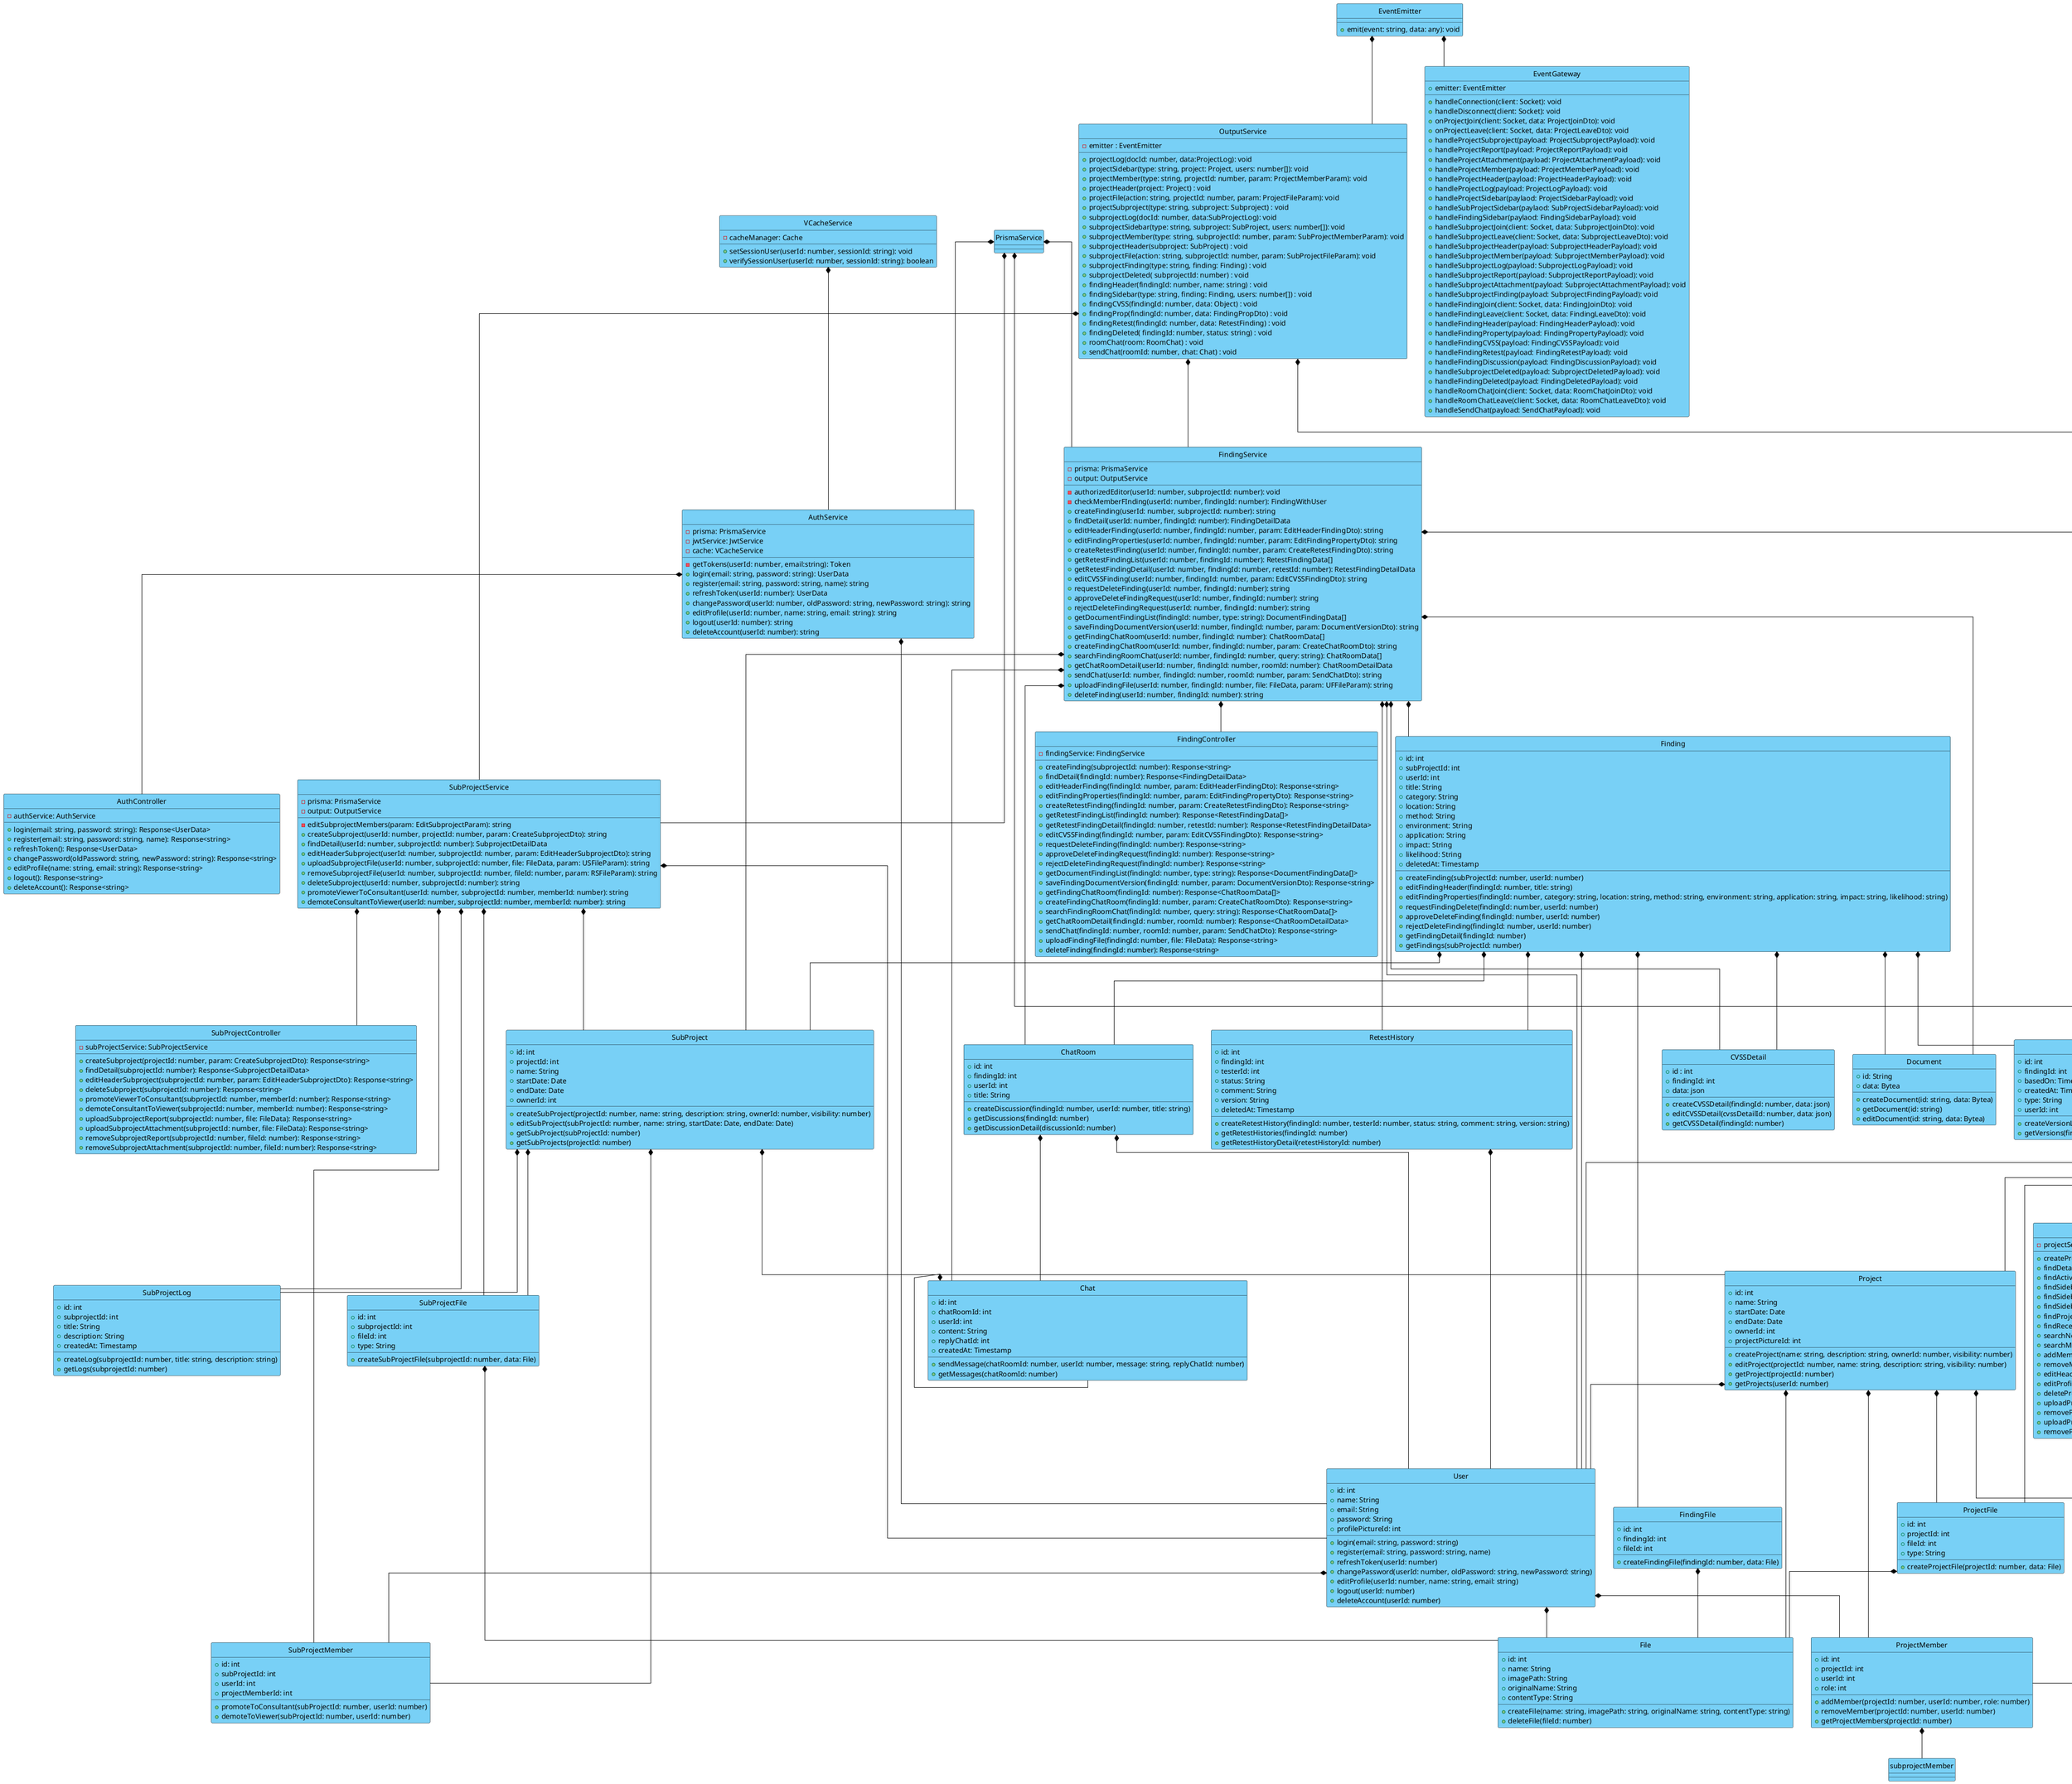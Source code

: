 @startuml
skinparam linetype polyline
skinparam linetype ortho
skinparam class {
BackgroundColor #78D0F6
ArrowColor Black
BorderColor Black
}
hide circle

class PrismaService{
}

class AuthService{
    - prisma: PrismaService
    - jwtService: JwtService
    - cache: VCacheService
    - getTokens(userId: number, email:string): Token  
    + login(email: string, password: string): UserData
    + register(email: string, password: string, name): string
    + refreshToken(userId: number): UserData
    + changePassword(userId: number, oldPassword: string, newPassword: string): string
    + editProfile(userId: number, name: string, email: string): string
    + logout(userId: number): string
    + deleteAccount(userId: number): string
}

class AuthController{
    - authService: AuthService
    + login(email: string, password: string): Response<UserData>
    + register(email: string, password: string, name): Response<string>
    + refreshToken(): Response<UserData>
    + changePassword(oldPassword: string, newPassword: string): Response<string>
    + editProfile(name: string, email: string): Response<string>
    + logout(): Response<string>
    + deleteAccount(): Response<string>
}

class ProjectService{
    - prisma: PrismaService
    - output: OutputService
    + createProject(userId: number, param:CreateProjectDto): string
    + findDetail(id: number, userId: number): ProjectDetailData
    + findActiveProject(userId: number): ProjectData[]
    + findSidebarProject(userId: number): SidebarProjectData[]
    + findSidebarSubproject(userId: number, projectId: number): SidebarSubProjectData[]
    + findSidebarFinding(userId: number, subprojectId: number): SidebarFindingData[]
    + findProjectNotActiveList(userId: number): ProjectData[]
    + findRecentUpdates(userId: number): RecentUpdateData[]
    + searchNewMemberProject(email:stirng, projectId: number) : UserList[]
    + searchMemberForNewProject(email: string, userId: number): UserList[]
    + addMemberToProject(userId: number, projectId: number, adminId: number, role:ProjectRole): string
    + removeMemberFromProject(userId: number, projectId: number, adminId: number): string
    + editHeaderProject(userId: number, projectId: number, param: EditHeaderProjectDto): string
    + editProfileProject(userId: number, projectId: number, file: FileData): string
    + deleteProfileProject(userId: number, projectId: number): string
    + uploadProjectFile(userId: number, projectId: number, file: FileData, param: UPFileParam): string
    + removeProjectFile(userId: number, projectId: number, fileId: number, param: RPFileParam): string
}

class ProjectController{
    - projectService: ProjectService
    + createProject(param:CreateProjectDto): Response<string>
    + findDetail(id: number): Response<ProjectDetailData>
    + findActiveProject(): Response<ProjectData[]>
    + findSidebarProject(): Response<SidebarProjectData[]>
    + findSidebarSubproject( projectId: number): Response<SidebarSubProjectData[]>
    + findSidebarFinding( subprojectId: number): Response<SidebarFindingData[]>
    + findProjectNotActiveList(): Response<ProjectData[]>
    + findRecentUpdates(): Response<RecentUpdateData[]>
    + searchNewMemberProject(email:stirng, projectId: number) : Response<UserList[]>
    + searchMemberForNewProject(email: string): Response<UserList[]>
    + addMemberToProject( projectId: number, member:AddMemberDto): Response<string>
    + removeMemberFromProject( projectId: number, param:RemoveMemberDto): Response<string>
    + editHeaderProject( projectId: number, param: EditHeaderProjectDto): Response<string>
    + editProfileProject( projectId: number, file: FileData): Response<string>
    + deleteProfileProject( projectId: number): Response<string>
    + uploadProjectReport( projectId: number, file: FileData): Response<string>
    + removeProjectReport( projectId: number, fileId: number): Response<string>
    + uploadProjectAttachment( projectId: number, file: FileData): Response<string>
    + removeProjectAttachment( projectId: number, fileId: number): Response<string>
}


class SubProjectService{
    - prisma: PrismaService
    - output: OutputService
    - editSubprojectMembers(param: EditSubprojectParam): string
    + createSubproject(userId: number, projectId: number, param: CreateSubprojectDto): string
    + findDetail(userId: number, subprojectId: number): SubprojectDetailData
    + editHeaderSubproject(userId: number, subprojectId: number, param: EditHeaderSubprojectDto): string   
    + uploadSubprojectFile(userId: number, subprojectId: number, file: FileData, param: USFileParam): string
    + removeSubprojectFile(userId: number, subprojectId: number, fileId: number, param: RSFileParam): string
    + deleteSubproject(userId: number, subprojectId: number): string
    + promoteViewerToConsultant(userId: number, subprojectId: number, memberId: number): string  
    + demoteConsultantToViewer(userId: number, subprojectId: number, memberId: number): string  
}

class SubProjectController{
    - subProjectService: SubProjectService
    + createSubproject(projectId: number, param: CreateSubprojectDto): Response<string>
    + findDetail(subprojectId: number): Response<SubprojectDetailData>
    + editHeaderSubproject(subprojectId: number, param: EditHeaderSubprojectDto): Response<string>
    + deleteSubproject(subprojectId: number): Response<string>
    + promoteViewerToConsultant(subprojectId: number, memberId: number): Response<string>
    + demoteConsultantToViewer(subprojectId: number, memberId: number): Response<string>
    + uploadSubprojectReport(subprojectId: number, file: FileData): Response<string>
    + uploadSubprojectAttachment(subprojectId: number, file: FileData): Response<string>
    + removeSubprojectReport(subprojectId: number, fileId: number): Response<string>
    + removeSubprojectAttachment(subprojectId: number, fileId: number): Response<string>
}


class FindingService{
    - prisma: PrismaService
    - output: OutputService
    - authorizedEditor(userId: number, subprojectId: number): void
    - checkMemberFInding(userId: number, findingId: number): FindingWithUser
    + createFinding(userId: number, subprojectId: number): string
    + findDetail(userId: number, findingId: number): FindingDetailData
    + editHeaderFinding(userId: number, findingId: number, param: EditHeaderFindingDto): string
    + editFindingProperties(userId: number, findingId: number, param: EditFindingPropertyDto): string
    + createRetestFinding(userId: number, findingId: number, param: CreateRetestFindingDto): string
    + getRetestFindingList(userId: number, findingId: number): RetestFindingData[]
    + getRetestFindingDetail(userId: number, findingId: number, retestId: number): RetestFindingDetailData
    + editCVSSFinding(userId: number, findingId: number, param: EditCVSSFindingDto): string
    + requestDeleteFinding(userId: number, findingId: number): string
    + approveDeleteFindingRequest(userId: number, findingId: number): string
    + rejectDeleteFindingRequest(userId: number, findingId: number): string
    + getDocumentFindingList(findingId: number, type: string): DocumentFindingData[]
    + saveFindingDocumentVersion(userId: number, findingId: number, param: DocumentVersionDto): string
    + getFindingChatRoom(userId: number, findingId: number): ChatRoomData[]
    + createFindingChatRoom(userId: number, findingId: number, param: CreateChatRoomDto): string
    + searchFindingRoomChat(userId: number, findingId: number, query: string): ChatRoomData[]
    + getChatRoomDetail(userId: number, findingId: number, roomId: number): ChatRoomDetailData
    + sendChat(userId: number, findingId: number, roomId: number, param: SendChatDto): string
    + uploadFindingFile(userId: number, findingId: number, file: FileData, param: UFFileParam): string
    + deleteFinding(userId: number, findingId: number): string
}


class FindingController{
    - findingService: FindingService
    + createFinding(subprojectId: number): Response<string>
    + findDetail(findingId: number): Response<FindingDetailData>
    + editHeaderFinding(findingId: number, param: EditHeaderFindingDto): Response<string>
    + editFindingProperties(findingId: number, param: EditFindingPropertyDto): Response<string>
    + createRetestFinding(findingId: number, param: CreateRetestFindingDto): Response<string>
    + getRetestFindingList(findingId: number): Response<RetestFindingData[]>
    + getRetestFindingDetail(findingId: number, retestId: number): Response<RetestFindingDetailData>
    + editCVSSFinding(findingId: number, param: EditCVSSFindingDto): Response<string>
    + requestDeleteFinding(findingId: number): Response<string>
    + approveDeleteFindingRequest(findingId: number): Response<string>
    + rejectDeleteFindingRequest(findingId: number): Response<string>
    + getDocumentFindingList(findingId: number, type: string): Response<DocumentFindingData[]>
    + saveFindingDocumentVersion(findingId: number, param: DocumentVersionDto): Response<string>
    + getFindingChatRoom(findingId: number): Response<ChatRoomData[]>
    + createFindingChatRoom(findingId: number, param: CreateChatRoomDto): Response<string>
    + searchFindingRoomChat(findingId: number, query: string): Response<ChatRoomData[]>
    + getChatRoomDetail(findingId: number, roomId: number): Response<ChatRoomDetailData>
    + sendChat(findingId: number, roomId: number, param: SendChatDto): Response<string>
    + uploadFindingFile(findingId: number, file: FileData): Response<string>
    + deleteFinding(findingId: number): Response<string>
}


class OutputService{
    - emitter : EventEmitter
    + projectLog(docId: number, data:ProjectLog): void
    + projectSidebar(type: string, project: Project, users: number[]): void
    + projectMember(type: string, projectId: number, param: ProjectMemberParam): void
    + projectHeader(project: Project) : void
    + projectFile(action: string, projectId: number, param: ProjectFileParam): void
    + projectSubproject(type: string, subproject: Subproject) : void
    + subprojectLog(docId: number, data:SubProjectLog): void
    + subprojectSidebar(type: string, subproject: SubProject, users: number[]): void
    + subprojectMember(type: string, subprojectId: number, param: SubProjectMemberParam): void
    + subprojectHeader(subproject: SubProject) : void
    + subprojectFile(action: string, subprojectId: number, param: SubProjectFileParam): void
    + subprojectFinding(type: string, finding: Finding) : void
    + subprojectDeleted( subprojectId: number) : void
    + findingHeader(findingId: number, name: string) : void
    + findingSidebar(type: string, finding: Finding, users: number[]) : void
    + findingCVSS(findingId: number, data: Object) : void
    + findingProp(findingId: number, data: FindingPropDto) : void
    + findingRetest(findingId: number, data: RetestFinding) : void
    + findingDeleted( findingId: number, status: string) : void
    + roomChat(room: RoomChat) : void
    + sendChat(roomId: number, chat: Chat) : void

}

class EventGateway{
    + emitter: EventEmitter
    + handleConnection(client: Socket): void
    + handleDisconnect(client: Socket): void
    + onProjectJoin(client: Socket, data: ProjectJoinDto): void
    + onProjectLeave(client: Socket, data: ProjectLeaveDto): void
    + handleProjectSubproject(payload: ProjectSubprojectPayload): void
    + handleProjectReport(payload: ProjectReportPayload): void
    + handleProjectAttachment(payload: ProjectAttachmentPayload): void
    + handleProjectMember(payload: ProjectMemberPayload): void
    + handleProjectHeader(payload: ProjectHeaderPayload): void
    + handleProjectLog(payload: ProjectLogPayload): void
    + handleProjectSidebar(paylaod: ProjectSidebarPayload): void
    + handleSubProjectSidebar(paylaod: SubProjectSidebarPayload): void
    + handleFindingSidebar(paylaod: FindingSidebarPayload): void
    + handleSubprojectJoin(client: Socket, data: SubprojectJoinDto): void
    + handleSubprojectLeave(client: Socket, data: SubprojectLeaveDto): void
    + handleSubprojectHeader(payload: SubprojectHeaderPayload): void
    + handleSubprojectMember(payload: SubprojectMemberPayload): void
    + handleSubprojectLog(payload: SubprojectLogPayload): void
    + handleSubprojectReport(payload: SubprojectReportPayload): void
    + handleSubprojectAttachment(payload: SubprojectAttachmentPayload): void
    + handleSubprojectFinding(payload: SubprojectFindingPayload): void
    + handleFindingJoin(client: Socket, data: FindingJoinDto): void
    + handleFindingLeave(client: Socket, data: FindingLeaveDto): void
    + handleFindingHeader(payload: FindingHeaderPayload): void
    + handleFindingProperty(payload: FindingPropertyPayload): void
    + handleFindingCVSS(payload: FindingCVSSPayload): void
    + handleFindingRetest(payload: FindingRetestPayload): void
    + handleFindingDiscussion(payload: FindingDiscussionPayload): void
    + handleSubprojectDeleted(payload: SubprojectDeletedPayload): void
    + handleFindingDeleted(payload: FindingDeletedPayload): void
    + handleRoomChatJoin(client: Socket, data: RoomChatJoinDto): void
    + handleRoomChatLeave(client: Socket, data: RoomChatLeaveDto): void
    + handleSendChat(payload: SendChatPayload): void


    
}

class VCacheService{
    - cacheManager: Cache
    + setSessionUser(userId: number, sessionId: string): void
    + verifySessionUser(userId: number, sessionId: string): boolean
}

class EventEmitter{
    + emit(event: string, data: any): void
}

class User{
    +id: int
    +name: String
    +email: String
    +password: String
    +profilePictureId: int
    + login(email: string, password: string)
    + register(email: string, password: string, name)
    + refreshToken(userId: number)
    + changePassword(userId: number, oldPassword: string, newPassword: string)
    + editProfile(userId: number, name: string, email: string)
    + logout(userId: number)
    + deleteAccount(userId: number)
}


class ProjectMember{
    +id: int 
    +projectId: int 
    +userId: int 
    +role: int 
    + addMember(projectId: number, userId: number, role: number)
    + removeMember(projectId: number, userId: number)
    + getProjectMembers(projectId: number)
}

class Project{
    + id: int 
    + name: String 
    + startDate: Date 
    + endDate: Date 
    + ownerId: int 
    + projectPictureId: int 
    + createProject(name: string, description: string, ownerId: number, visibility: number)
    + editProject(projectId: number, name: string, description: string, visibility: number)
    + getProject(projectId: number)
    + getProjects(userId: number)
}


class SubProject {
    +id: int
    +projectId: int
    +name: String
    +startDate: Date
    +endDate: Date
    +ownerId: int
    + createSubProject(projectId: number, name: string, description: string, ownerId: number, visibility: number)
    + editSubProject(subProjectId: number, name: string, startDate: Date, endDate: Date)
    + getSubProject(subProjectId: number)
    + getSubProjects(projectId: number)
}

class SubProjectMember{
    +id: int 
    +subProjectId: int 
    +userId: int 
    +projectMemberId: int 
    + promoteToConsultant(subProjectId: number, userId: number)
    + demoteToViewer(subProjectId: number, userId: number)
    
}


class ProjectLog{
    +id: int
    +projectId: int
    +title: String
    +description: String
    +createdAt: Timestamp
    + createLog(projectId: number, title: string, description: string)
    + getLogs(projectId: number)
}


class SubProjectLog{
    +id: int
    +subprojectId: int
    +title: String
    +description: String
    +createdAt: Timestamp
    + createLog(subprojectId: number, title: string, description: string)
    + getLogs(subprojectId: number)
}


class Finding{
    +id: int
    +subProjectId: int
    +userId: int
    +title: String
    +category: String
    +location: String
    +method: String
    +environment: String
    +application: String
    +impact: String
    +likelihood: String
    +deletedAt: Timestamp
    + createFinding(subProjectId: number, userId: number)
    + editFindingHeader(findingId: number, title: string)
    + editFindingProperties(findingId: number, category: string, location: string, method: string, environment: string, application: string, impact: string, likelihood: string)
    + requestFindingDelete(findingId: number, userId: number)
    + approveDeleteFinding(findingId: number, userId: number)
    + rejectDeleteFinding(findingId: number, userId: number)
    + getFindingDetail(findingId: number)
    + getFindings(subProjectId: number)
}


class File{
    +id: int
    +name: String
    +imagePath: String
    +originalName: String
    +contentType: String
    + createFile(name: string, imagePath: string, originalName: string, contentType: string)
    + deleteFile(fileId: number)
}

class FindingFile{
    +id: int
    +findingId: int
    +fileId: int
    + createFindingFile(findingId: number, data: File)
}

class ProjectFile{
    +id: int
    +projectId: int
    +fileId: int
    +type: String
    + createProjectFile(projectId: number, data: File)
}

class SubProjectFile{
    +id: int
    +subprojectId: int
    +fileId: int
    +type: String
    + createSubProjectFile(subprojectId: number, data: File)
}

class RetestHistory{
    +id: int
    +findingId: int
    +testerId: int
    +status: String
    +comment: String
    +version: String
    +deletedAt: Timestamp
    + createRetestHistory(findingId: number, testerId: number, status: string, comment: string, version: string)
    + getRetestHistories(findingId: number)
    + getRetestHistoryDetail(retestHistoryId: number)
}

class CVSSDetail{
    +id : int
    +findingId: int
    +data: json
    + createCVSSDetail(findingId: number, data: json)
    + editCVSSDetail(cvssDetailId: number, data: json)
    + getCVSSDetail(findingId: number)
}


class Document{
    +id: String
    +data: Bytea
    + createDocument(id: string, data: Bytea)
    + getDocument(id: string)
    + editDocument(id: string, data: Bytea)
}

class VersionList{
    +id: int
    +findingId: int
    +basedOn: Timestamp
    +createdAt: Timestamp
    +type: String
    +userId: int
    + createVersionList(findingId: number, version: string)
    + getVersions(findingId: number)

}

class ChatRoom{
    +id: int
    +findingId: int
    +userId: int
    +title: String
    + createDiscussion(findingId: number, userId: number, title: string)
    + getDiscussions(findingId: number)
    + getDiscussionDetail(discussionId: number)
}

class Chat{
    +id: int
    +chatRoomId: int
    +userId: int
    +content: String
    +replyChatId: int
    +createdAt: Timestamp

    + sendMessage(chatRoomId: number, userId: number, message: string, replyChatId: number)
    + getMessages(chatRoomId: number)
}


User *-- ProjectMember
User *-- SubProjectMember
Project *-- ProjectMember
Project *-- ProjectLog
Project *-- ProjectFile
ProjectMember *-- subprojectMember
SubProject *-- SubProjectMember
SubProject *-- SubProjectLog
SubProject *-- SubProjectFile
ProjectFile *-- File
SubProjectFile *-- File
FindingFile *-- File
RetestHistory *-- User
ChatRoom *-- User
Chat *-- Chat
Finding *-- SubProject
Finding *-- User
SubProject *-- Project
Project *-- User
User *-- File
Project *--File
Finding *-- FindingFile
Finding *-- RetestHistory
Finding *-- CVSSDetail
Finding *-- Document
Finding *-- VersionList
Finding *-- ChatRoom
ChatRoom *-- Chat

AuthService *-- User
ProjectService *-- User
ProjectService *-- ProjectMember
ProjectService *-- ProjectLog
ProjectService *-- ProjectFile
ProjectService *-- Project
SubProjectService *-- User
SubProjectService *-- SubProjectMember
SubProjectService *-- SubProjectLog
SubProjectService *-- SubProjectFile
SubProjectService *-- SubProject
FindingService *-- User
FindingService *-- SubProject
FindingService *-- Finding
FindingService *-- RetestHistory
FindingService *-- CVSSDetail
FindingService *-- Document
FindingService *-- VersionList
FindingService *-- ChatRoom
FindingService *-- Chat






AuthService *-- AuthController
ProjectService *-- ProjectController
SubProjectService *-- SubProjectController
FindingService *-- FindingController
OutputService *-- ProjectService
OutputService *-- SubProjectService
OutputService *-- FindingService
VCacheService *-- AuthService
PrismaService *-- AuthService
PrismaService *-- ProjectService
PrismaService *-- SubProjectService
PrismaService *-- FindingService
EventEmitter *-- OutputService
EventEmitter *-- EventGateway


@enduml
